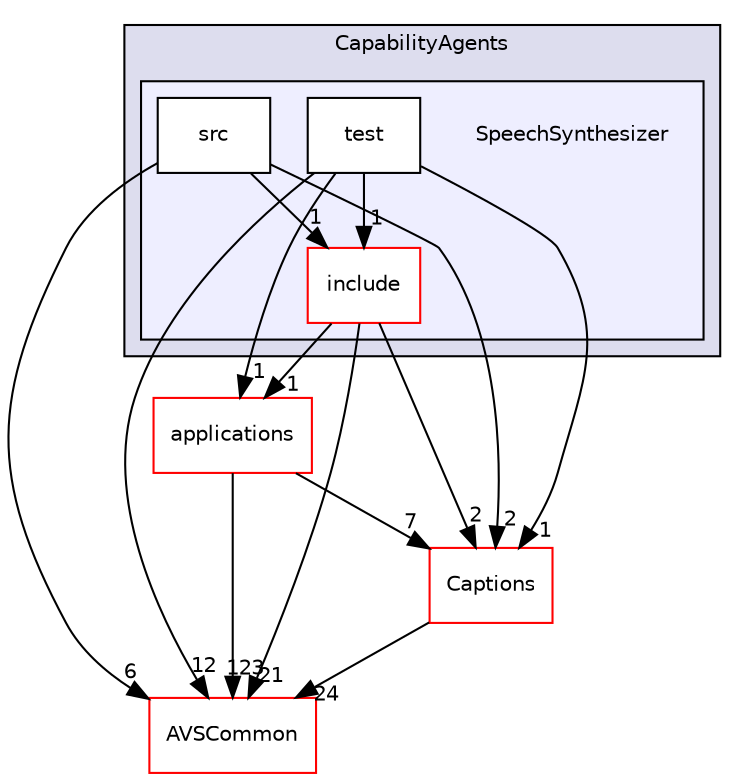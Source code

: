 digraph "/workplace/avs-device-sdk/CapabilityAgents/SpeechSynthesizer" {
  compound=true
  node [ fontsize="10", fontname="Helvetica"];
  edge [ labelfontsize="10", labelfontname="Helvetica"];
  subgraph clusterdir_7cf910bd1d7603f12ef47ff650cec893 {
    graph [ bgcolor="#ddddee", pencolor="black", label="CapabilityAgents" fontname="Helvetica", fontsize="10", URL="dir_7cf910bd1d7603f12ef47ff650cec893.html"]
  subgraph clusterdir_097c79eef3239c0772ccd3b4f7a59e99 {
    graph [ bgcolor="#eeeeff", pencolor="black", label="" URL="dir_097c79eef3239c0772ccd3b4f7a59e99.html"];
    dir_097c79eef3239c0772ccd3b4f7a59e99 [shape=plaintext label="SpeechSynthesizer"];
    dir_6e2730d153b793e6456d6b6cc64aaf73 [shape=box label="include" color="red" fillcolor="white" style="filled" URL="dir_6e2730d153b793e6456d6b6cc64aaf73.html"];
    dir_4d08ef978c1a216cc332b97de961dd1c [shape=box label="src" color="black" fillcolor="white" style="filled" URL="dir_4d08ef978c1a216cc332b97de961dd1c.html"];
    dir_5283f0cd10c6619452adf56ede5e1143 [shape=box label="test" color="black" fillcolor="white" style="filled" URL="dir_5283f0cd10c6619452adf56ede5e1143.html"];
  }
  }
  dir_a6e4fee11f07c3b70486e88fe92cbbdc [shape=box label="applications" fillcolor="white" style="filled" color="red" URL="dir_a6e4fee11f07c3b70486e88fe92cbbdc.html"];
  dir_de0e77330fd0ab33359e90b501923c8e [shape=box label="Captions" fillcolor="white" style="filled" color="red" URL="dir_de0e77330fd0ab33359e90b501923c8e.html"];
  dir_13e65effb2bde530b17b3d5eefcd0266 [shape=box label="AVSCommon" fillcolor="white" style="filled" color="red" URL="dir_13e65effb2bde530b17b3d5eefcd0266.html"];
  dir_a6e4fee11f07c3b70486e88fe92cbbdc->dir_de0e77330fd0ab33359e90b501923c8e [headlabel="7", labeldistance=1.5 headhref="dir_000028_000435.html"];
  dir_a6e4fee11f07c3b70486e88fe92cbbdc->dir_13e65effb2bde530b17b3d5eefcd0266 [headlabel="123", labeldistance=1.5 headhref="dir_000028_000017.html"];
  dir_5283f0cd10c6619452adf56ede5e1143->dir_a6e4fee11f07c3b70486e88fe92cbbdc [headlabel="1", labeldistance=1.5 headhref="dir_000418_000028.html"];
  dir_5283f0cd10c6619452adf56ede5e1143->dir_de0e77330fd0ab33359e90b501923c8e [headlabel="1", labeldistance=1.5 headhref="dir_000418_000435.html"];
  dir_5283f0cd10c6619452adf56ede5e1143->dir_6e2730d153b793e6456d6b6cc64aaf73 [headlabel="1", labeldistance=1.5 headhref="dir_000418_000415.html"];
  dir_5283f0cd10c6619452adf56ede5e1143->dir_13e65effb2bde530b17b3d5eefcd0266 [headlabel="12", labeldistance=1.5 headhref="dir_000418_000017.html"];
  dir_de0e77330fd0ab33359e90b501923c8e->dir_13e65effb2bde530b17b3d5eefcd0266 [headlabel="24", labeldistance=1.5 headhref="dir_000435_000017.html"];
  dir_6e2730d153b793e6456d6b6cc64aaf73->dir_a6e4fee11f07c3b70486e88fe92cbbdc [headlabel="1", labeldistance=1.5 headhref="dir_000415_000028.html"];
  dir_6e2730d153b793e6456d6b6cc64aaf73->dir_de0e77330fd0ab33359e90b501923c8e [headlabel="2", labeldistance=1.5 headhref="dir_000415_000435.html"];
  dir_6e2730d153b793e6456d6b6cc64aaf73->dir_13e65effb2bde530b17b3d5eefcd0266 [headlabel="21", labeldistance=1.5 headhref="dir_000415_000017.html"];
  dir_4d08ef978c1a216cc332b97de961dd1c->dir_de0e77330fd0ab33359e90b501923c8e [headlabel="2", labeldistance=1.5 headhref="dir_000417_000435.html"];
  dir_4d08ef978c1a216cc332b97de961dd1c->dir_6e2730d153b793e6456d6b6cc64aaf73 [headlabel="1", labeldistance=1.5 headhref="dir_000417_000415.html"];
  dir_4d08ef978c1a216cc332b97de961dd1c->dir_13e65effb2bde530b17b3d5eefcd0266 [headlabel="6", labeldistance=1.5 headhref="dir_000417_000017.html"];
}
